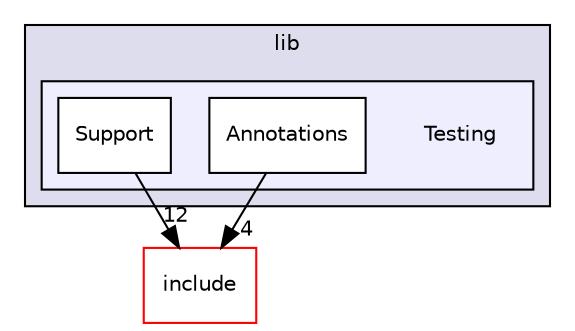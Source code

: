 digraph "lib/Testing" {
  bgcolor=transparent;
  compound=true
  node [ fontsize="10", fontname="Helvetica"];
  edge [ labelfontsize="10", labelfontname="Helvetica"];
  subgraph clusterdir_97aefd0d527b934f1d99a682da8fe6a9 {
    graph [ bgcolor="#ddddee", pencolor="black", label="lib" fontname="Helvetica", fontsize="10", URL="dir_97aefd0d527b934f1d99a682da8fe6a9.html"]
  subgraph clusterdir_0f433407364729c9f0db372bf61d54a3 {
    graph [ bgcolor="#eeeeff", pencolor="black", label="" URL="dir_0f433407364729c9f0db372bf61d54a3.html"];
    dir_0f433407364729c9f0db372bf61d54a3 [shape=plaintext label="Testing"];
    dir_f53240a6dc91b2d38f17cc563f301235 [shape=box label="Annotations" color="black" fillcolor="white" style="filled" URL="dir_f53240a6dc91b2d38f17cc563f301235.html"];
    dir_1e40e51cae1a7d18fca7f7634a69dda6 [shape=box label="Support" color="black" fillcolor="white" style="filled" URL="dir_1e40e51cae1a7d18fca7f7634a69dda6.html"];
  }
  }
  dir_d44c64559bbebec7f509842c48db8b23 [shape=box label="include" color="red" URL="dir_d44c64559bbebec7f509842c48db8b23.html"];
  dir_f53240a6dc91b2d38f17cc563f301235->dir_d44c64559bbebec7f509842c48db8b23 [headlabel="4", labeldistance=1.5 headhref="dir_000223_000001.html"];
  dir_1e40e51cae1a7d18fca7f7634a69dda6->dir_d44c64559bbebec7f509842c48db8b23 [headlabel="12", labeldistance=1.5 headhref="dir_000224_000001.html"];
}
